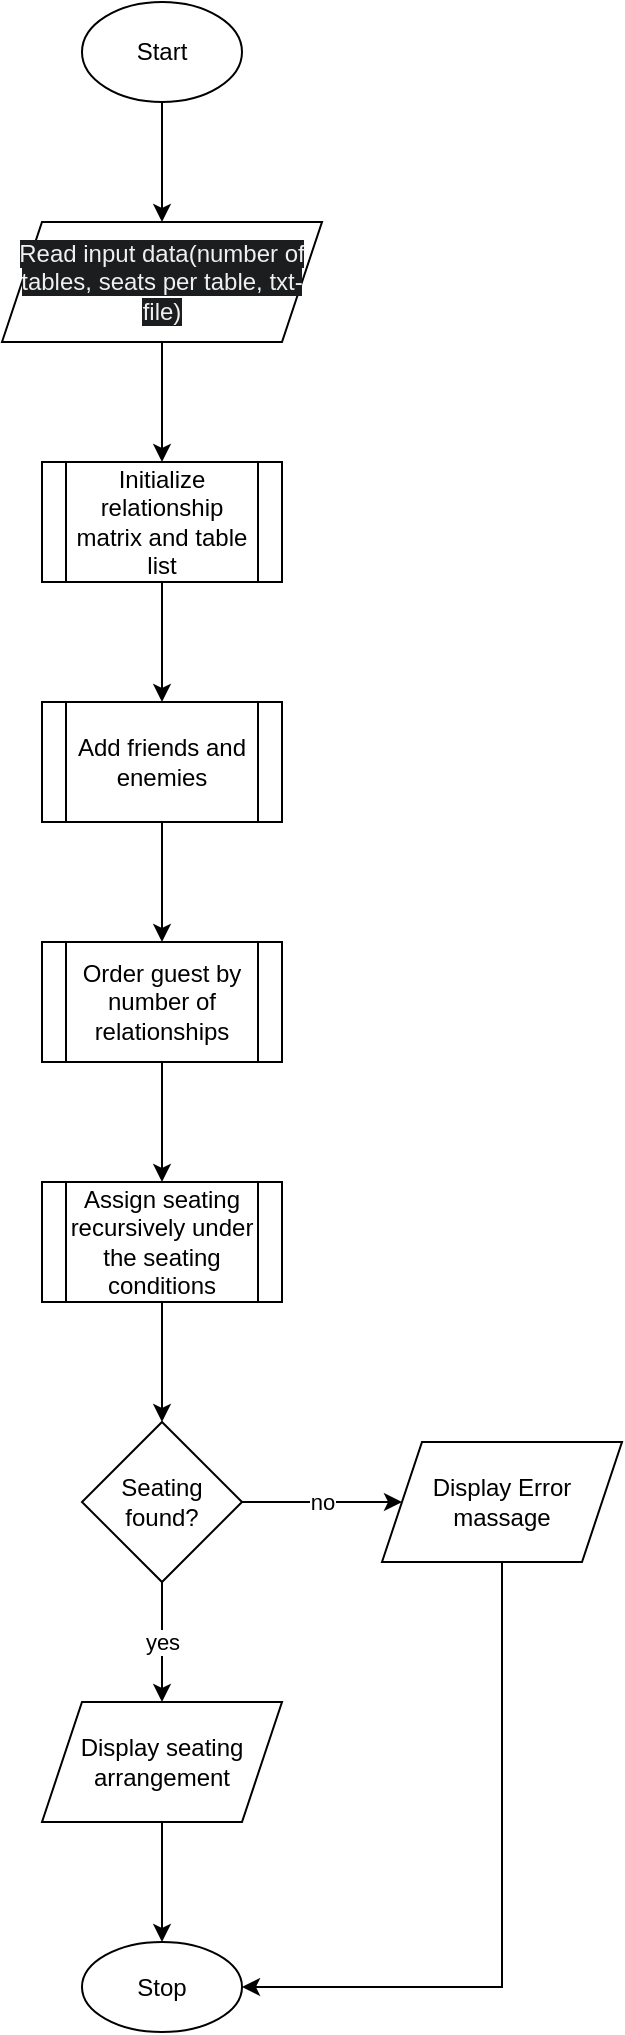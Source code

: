 <mxfile version="25.0.2">
  <diagram id="C5RBs43oDa-KdzZeNtuy" name="Page-1">
    <mxGraphModel dx="2074" dy="1196" grid="1" gridSize="10" guides="1" tooltips="1" connect="1" arrows="1" fold="1" page="1" pageScale="1" pageWidth="827" pageHeight="1169" math="0" shadow="0">
      <root>
        <mxCell id="WIyWlLk6GJQsqaUBKTNV-0" />
        <mxCell id="WIyWlLk6GJQsqaUBKTNV-1" parent="WIyWlLk6GJQsqaUBKTNV-0" />
        <mxCell id="jDUVLdgIkwwgZtVCf_d8-4" style="edgeStyle=orthogonalEdgeStyle;rounded=0;orthogonalLoop=1;jettySize=auto;html=1;exitX=0.5;exitY=1;exitDx=0;exitDy=0;entryX=0.5;entryY=0;entryDx=0;entryDy=0;" parent="WIyWlLk6GJQsqaUBKTNV-1" source="jDUVLdgIkwwgZtVCf_d8-0" target="jDUVLdgIkwwgZtVCf_d8-2" edge="1">
          <mxGeometry relative="1" as="geometry" />
        </mxCell>
        <mxCell id="jDUVLdgIkwwgZtVCf_d8-0" value="Start" style="ellipse;whiteSpace=wrap;html=1;" parent="WIyWlLk6GJQsqaUBKTNV-1" vertex="1">
          <mxGeometry x="360" y="70" width="80" height="50" as="geometry" />
        </mxCell>
        <mxCell id="jDUVLdgIkwwgZtVCf_d8-7" value="" style="edgeStyle=orthogonalEdgeStyle;rounded=0;orthogonalLoop=1;jettySize=auto;html=1;entryX=0.5;entryY=0;entryDx=0;entryDy=0;" parent="WIyWlLk6GJQsqaUBKTNV-1" source="jDUVLdgIkwwgZtVCf_d8-1" target="jDUVLdgIkwwgZtVCf_d8-8" edge="1">
          <mxGeometry relative="1" as="geometry">
            <mxPoint x="400" y="360" as="targetPoint" />
          </mxGeometry>
        </mxCell>
        <mxCell id="jDUVLdgIkwwgZtVCf_d8-1" value="Initialize relationship matrix and table list" style="shape=process;whiteSpace=wrap;html=1;backgroundOutline=1;" parent="WIyWlLk6GJQsqaUBKTNV-1" vertex="1">
          <mxGeometry x="340" y="300" width="120" height="60" as="geometry" />
        </mxCell>
        <mxCell id="jDUVLdgIkwwgZtVCf_d8-5" style="edgeStyle=orthogonalEdgeStyle;rounded=0;orthogonalLoop=1;jettySize=auto;html=1;entryX=0.5;entryY=0;entryDx=0;entryDy=0;" parent="WIyWlLk6GJQsqaUBKTNV-1" source="jDUVLdgIkwwgZtVCf_d8-2" target="jDUVLdgIkwwgZtVCf_d8-1" edge="1">
          <mxGeometry relative="1" as="geometry" />
        </mxCell>
        <mxCell id="jDUVLdgIkwwgZtVCf_d8-2" value="&lt;br&gt;&lt;span style=&quot;color: rgb(240, 240, 240); font-family: Helvetica; font-size: 12px; font-style: normal; font-variant-ligatures: normal; font-variant-caps: normal; font-weight: 400; letter-spacing: normal; orphans: 2; text-align: center; text-indent: 0px; text-transform: none; widows: 2; word-spacing: 0px; -webkit-text-stroke-width: 0px; white-space: normal; background-color: rgb(27, 29, 30); text-decoration-thickness: initial; text-decoration-style: initial; text-decoration-color: initial; display: inline !important; float: none;&quot;&gt;Read input data(number of tables, seats per table, txt-file)&lt;/span&gt;&lt;div&gt;&lt;br/&gt;&lt;/div&gt;" style="shape=parallelogram;perimeter=parallelogramPerimeter;whiteSpace=wrap;html=1;fixedSize=1;" parent="WIyWlLk6GJQsqaUBKTNV-1" vertex="1">
          <mxGeometry x="320" y="180" width="160" height="60" as="geometry" />
        </mxCell>
        <mxCell id="jDUVLdgIkwwgZtVCf_d8-13" value="" style="edgeStyle=orthogonalEdgeStyle;rounded=0;orthogonalLoop=1;jettySize=auto;html=1;" parent="WIyWlLk6GJQsqaUBKTNV-1" source="jDUVLdgIkwwgZtVCf_d8-8" target="jDUVLdgIkwwgZtVCf_d8-12" edge="1">
          <mxGeometry relative="1" as="geometry" />
        </mxCell>
        <mxCell id="jDUVLdgIkwwgZtVCf_d8-8" value="Add friends and enemies" style="shape=process;whiteSpace=wrap;html=1;backgroundOutline=1;" parent="WIyWlLk6GJQsqaUBKTNV-1" vertex="1">
          <mxGeometry x="340" y="420" width="120" height="60" as="geometry" />
        </mxCell>
        <mxCell id="jDUVLdgIkwwgZtVCf_d8-16" value="" style="edgeStyle=orthogonalEdgeStyle;rounded=0;orthogonalLoop=1;jettySize=auto;html=1;" parent="WIyWlLk6GJQsqaUBKTNV-1" source="jDUVLdgIkwwgZtVCf_d8-12" target="jDUVLdgIkwwgZtVCf_d8-15" edge="1">
          <mxGeometry relative="1" as="geometry" />
        </mxCell>
        <mxCell id="jDUVLdgIkwwgZtVCf_d8-12" value="Order guest by number of relationships" style="shape=process;whiteSpace=wrap;html=1;backgroundOutline=1;" parent="WIyWlLk6GJQsqaUBKTNV-1" vertex="1">
          <mxGeometry x="340" y="540" width="120" height="60" as="geometry" />
        </mxCell>
        <mxCell id="jDUVLdgIkwwgZtVCf_d8-20" value="" style="edgeStyle=orthogonalEdgeStyle;rounded=0;orthogonalLoop=1;jettySize=auto;html=1;" parent="WIyWlLk6GJQsqaUBKTNV-1" source="jDUVLdgIkwwgZtVCf_d8-15" target="jDUVLdgIkwwgZtVCf_d8-19" edge="1">
          <mxGeometry relative="1" as="geometry" />
        </mxCell>
        <mxCell id="jDUVLdgIkwwgZtVCf_d8-15" value="Assign seating recursively under the seating conditions" style="shape=process;whiteSpace=wrap;html=1;backgroundOutline=1;" parent="WIyWlLk6GJQsqaUBKTNV-1" vertex="1">
          <mxGeometry x="340" y="660" width="120" height="60" as="geometry" />
        </mxCell>
        <mxCell id="jDUVLdgIkwwgZtVCf_d8-22" value="no" style="edgeStyle=orthogonalEdgeStyle;rounded=0;orthogonalLoop=1;jettySize=auto;html=1;" parent="WIyWlLk6GJQsqaUBKTNV-1" source="jDUVLdgIkwwgZtVCf_d8-19" target="jDUVLdgIkwwgZtVCf_d8-21" edge="1">
          <mxGeometry relative="1" as="geometry" />
        </mxCell>
        <mxCell id="jDUVLdgIkwwgZtVCf_d8-24" value="yes" style="edgeStyle=orthogonalEdgeStyle;rounded=0;orthogonalLoop=1;jettySize=auto;html=1;" parent="WIyWlLk6GJQsqaUBKTNV-1" source="jDUVLdgIkwwgZtVCf_d8-19" target="jDUVLdgIkwwgZtVCf_d8-23" edge="1">
          <mxGeometry relative="1" as="geometry" />
        </mxCell>
        <mxCell id="jDUVLdgIkwwgZtVCf_d8-19" value="Seating found?" style="rhombus;whiteSpace=wrap;html=1;" parent="WIyWlLk6GJQsqaUBKTNV-1" vertex="1">
          <mxGeometry x="360" y="780" width="80" height="80" as="geometry" />
        </mxCell>
        <mxCell id="jDUVLdgIkwwgZtVCf_d8-27" style="edgeStyle=orthogonalEdgeStyle;rounded=0;orthogonalLoop=1;jettySize=auto;html=1;exitX=0.5;exitY=1;exitDx=0;exitDy=0;entryX=1;entryY=0.5;entryDx=0;entryDy=0;" parent="WIyWlLk6GJQsqaUBKTNV-1" source="jDUVLdgIkwwgZtVCf_d8-21" target="jDUVLdgIkwwgZtVCf_d8-25" edge="1">
          <mxGeometry relative="1" as="geometry" />
        </mxCell>
        <mxCell id="jDUVLdgIkwwgZtVCf_d8-21" value="Display Error massage" style="shape=parallelogram;perimeter=parallelogramPerimeter;whiteSpace=wrap;html=1;fixedSize=1;" parent="WIyWlLk6GJQsqaUBKTNV-1" vertex="1">
          <mxGeometry x="510" y="790" width="120" height="60" as="geometry" />
        </mxCell>
        <mxCell id="jDUVLdgIkwwgZtVCf_d8-26" value="" style="edgeStyle=orthogonalEdgeStyle;rounded=0;orthogonalLoop=1;jettySize=auto;html=1;" parent="WIyWlLk6GJQsqaUBKTNV-1" source="jDUVLdgIkwwgZtVCf_d8-23" target="jDUVLdgIkwwgZtVCf_d8-25" edge="1">
          <mxGeometry relative="1" as="geometry" />
        </mxCell>
        <mxCell id="jDUVLdgIkwwgZtVCf_d8-23" value="Display seating arrangement" style="shape=parallelogram;perimeter=parallelogramPerimeter;whiteSpace=wrap;html=1;fixedSize=1;" parent="WIyWlLk6GJQsqaUBKTNV-1" vertex="1">
          <mxGeometry x="340" y="920" width="120" height="60" as="geometry" />
        </mxCell>
        <mxCell id="jDUVLdgIkwwgZtVCf_d8-25" value="Stop" style="ellipse;whiteSpace=wrap;html=1;" parent="WIyWlLk6GJQsqaUBKTNV-1" vertex="1">
          <mxGeometry x="360" y="1040" width="80" height="45" as="geometry" />
        </mxCell>
      </root>
    </mxGraphModel>
  </diagram>
</mxfile>
